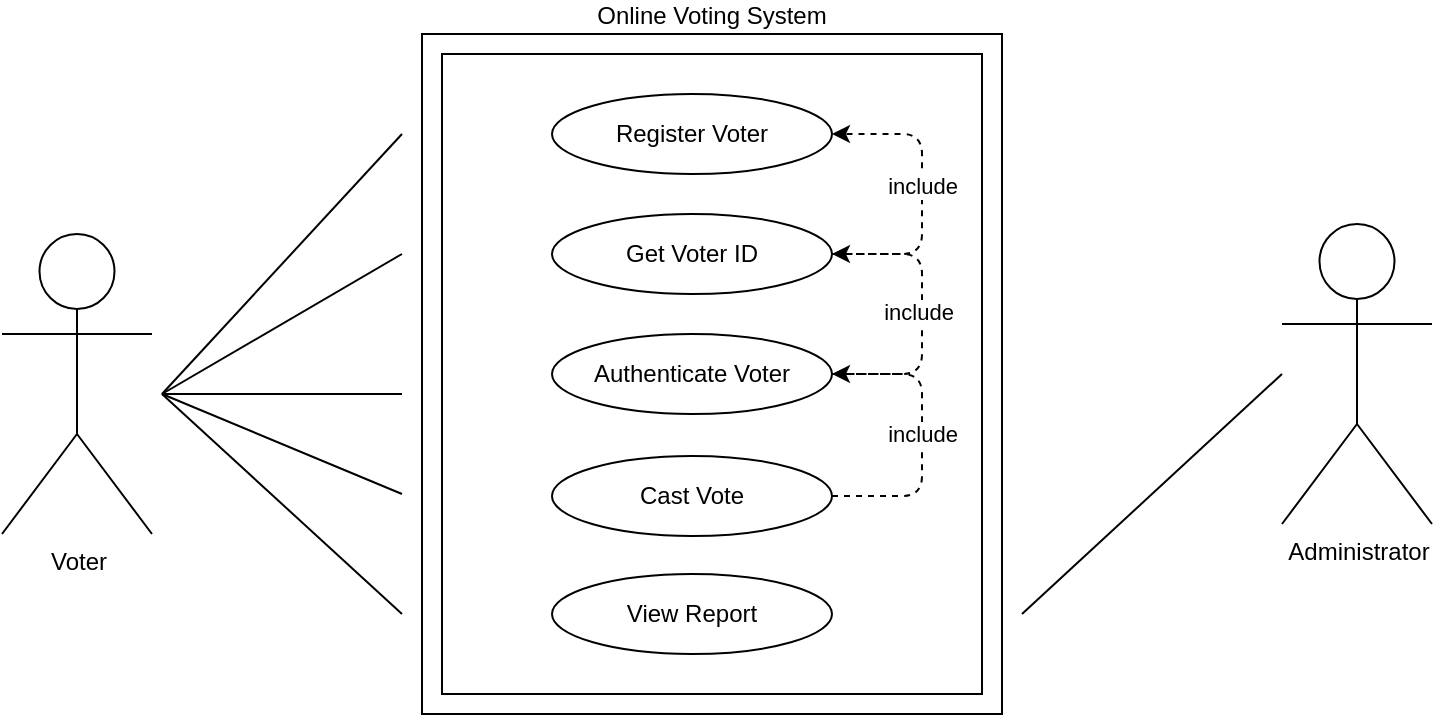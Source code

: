 <mxfile>
    <diagram id="2uyOVLjHOZxbwQp6S2LT" name="Page-1">
        <mxGraphModel dx="738" dy="467" grid="1" gridSize="10" guides="1" tooltips="1" connect="1" arrows="1" fold="1" page="1" pageScale="1" pageWidth="850" pageHeight="1100" math="0" shadow="0">
            <root>
                <mxCell id="0"/>
                <mxCell id="1" parent="0"/>
                <mxCell id="2" value="Administrator" style="shape=umlActor;verticalLabelPosition=bottom;verticalAlign=top;html=1;" parent="1" vertex="1">
                    <mxGeometry x="760" y="295" width="75" height="150" as="geometry"/>
                </mxCell>
                <mxCell id="11" value="Online Voting System" style="verticalLabelPosition=top;verticalAlign=bottom;html=1;shape=mxgraph.basic.frame;dx=10;whiteSpace=wrap;labelPosition=center;align=center;" parent="1" vertex="1">
                    <mxGeometry x="330" y="200" width="290" height="340" as="geometry"/>
                </mxCell>
                <mxCell id="17" value="Register Voter" style="ellipse;whiteSpace=wrap;html=1;" parent="1" vertex="1">
                    <mxGeometry x="395" y="230" width="140" height="40" as="geometry"/>
                </mxCell>
                <mxCell id="30" style="edgeStyle=none;html=1;entryX=1;entryY=0.5;entryDx=0;entryDy=0;dashed=1;" parent="1" source="18" target="17" edge="1">
                    <mxGeometry relative="1" as="geometry">
                        <Array as="points">
                            <mxPoint x="580" y="310"/>
                            <mxPoint x="580" y="250"/>
                        </Array>
                    </mxGeometry>
                </mxCell>
                <mxCell id="31" value="include" style="edgeLabel;html=1;align=center;verticalAlign=middle;resizable=0;points=[];" parent="30" vertex="1" connectable="0">
                    <mxGeometry x="-0.133" relative="1" as="geometry">
                        <mxPoint y="-14" as="offset"/>
                    </mxGeometry>
                </mxCell>
                <mxCell id="18" value="Get Voter ID" style="ellipse;whiteSpace=wrap;html=1;" parent="1" vertex="1">
                    <mxGeometry x="395" y="290" width="140" height="40" as="geometry"/>
                </mxCell>
                <mxCell id="32" style="edgeStyle=none;html=1;entryX=1;entryY=0.5;entryDx=0;entryDy=0;dashed=1;" parent="1" source="19" target="18" edge="1">
                    <mxGeometry relative="1" as="geometry">
                        <Array as="points">
                            <mxPoint x="580" y="370"/>
                            <mxPoint x="580" y="310"/>
                        </Array>
                    </mxGeometry>
                </mxCell>
                <mxCell id="33" value="include" style="edgeLabel;html=1;align=center;verticalAlign=middle;resizable=0;points=[];" parent="32" vertex="1" connectable="0">
                    <mxGeometry x="0.227" y="2" relative="1" as="geometry">
                        <mxPoint y="16" as="offset"/>
                    </mxGeometry>
                </mxCell>
                <mxCell id="19" value="Authenticate Voter" style="ellipse;whiteSpace=wrap;html=1;" parent="1" vertex="1">
                    <mxGeometry x="395" y="350" width="140" height="40" as="geometry"/>
                </mxCell>
                <mxCell id="20" value="View Report" style="ellipse;whiteSpace=wrap;html=1;" parent="1" vertex="1">
                    <mxGeometry x="395" y="470" width="140" height="40" as="geometry"/>
                </mxCell>
                <mxCell id="23" value="" style="endArrow=none;startArrow=none;endFill=0;startFill=0;endSize=8;html=1;verticalAlign=bottom;labelBackgroundColor=none;strokeWidth=1;" parent="1" edge="1">
                    <mxGeometry width="160" relative="1" as="geometry">
                        <mxPoint x="200" y="380" as="sourcePoint"/>
                        <mxPoint x="320" y="380" as="targetPoint"/>
                    </mxGeometry>
                </mxCell>
                <mxCell id="24" value="" style="endArrow=none;startArrow=none;endFill=0;startFill=0;endSize=8;html=1;verticalAlign=bottom;labelBackgroundColor=none;strokeWidth=1;" parent="1" edge="1">
                    <mxGeometry width="160" relative="1" as="geometry">
                        <mxPoint x="200" y="380" as="sourcePoint"/>
                        <mxPoint x="320" y="250" as="targetPoint"/>
                    </mxGeometry>
                </mxCell>
                <mxCell id="25" value="" style="endArrow=none;startArrow=none;endFill=0;startFill=0;endSize=8;html=1;verticalAlign=bottom;labelBackgroundColor=none;strokeWidth=1;" parent="1" edge="1">
                    <mxGeometry width="160" relative="1" as="geometry">
                        <mxPoint x="200" y="380" as="sourcePoint"/>
                        <mxPoint x="320" y="310" as="targetPoint"/>
                    </mxGeometry>
                </mxCell>
                <mxCell id="28" value="" style="endArrow=none;startArrow=none;endFill=0;startFill=0;endSize=8;html=1;verticalAlign=bottom;labelBackgroundColor=none;strokeWidth=1;" parent="1" edge="1">
                    <mxGeometry width="160" relative="1" as="geometry">
                        <mxPoint x="200" y="380" as="sourcePoint"/>
                        <mxPoint x="320" y="430" as="targetPoint"/>
                    </mxGeometry>
                </mxCell>
                <mxCell id="29" value="" style="endArrow=none;startArrow=none;endFill=0;startFill=0;endSize=8;html=1;verticalAlign=bottom;labelBackgroundColor=none;strokeWidth=1;" parent="1" edge="1">
                    <mxGeometry width="160" relative="1" as="geometry">
                        <mxPoint x="200" y="380" as="sourcePoint"/>
                        <mxPoint x="320" y="490" as="targetPoint"/>
                    </mxGeometry>
                </mxCell>
                <mxCell id="35" style="edgeStyle=none;html=1;entryX=1;entryY=0.5;entryDx=0;entryDy=0;dashed=1;" parent="1" source="34" target="19" edge="1">
                    <mxGeometry relative="1" as="geometry">
                        <Array as="points">
                            <mxPoint x="580" y="431"/>
                            <mxPoint x="580" y="370"/>
                        </Array>
                    </mxGeometry>
                </mxCell>
                <mxCell id="37" value="include" style="edgeLabel;html=1;align=center;verticalAlign=middle;resizable=0;points=[];" parent="35" vertex="1" connectable="0">
                    <mxGeometry x="0.152" relative="1" as="geometry">
                        <mxPoint y="11" as="offset"/>
                    </mxGeometry>
                </mxCell>
                <mxCell id="34" value="Cast Vote" style="ellipse;whiteSpace=wrap;html=1;" parent="1" vertex="1">
                    <mxGeometry x="395" y="411" width="140" height="40" as="geometry"/>
                </mxCell>
                <mxCell id="43" value="Voter" style="shape=umlActor;verticalLabelPosition=bottom;verticalAlign=top;html=1;" vertex="1" parent="1">
                    <mxGeometry x="120" y="300" width="75" height="150" as="geometry"/>
                </mxCell>
                <mxCell id="44" value="" style="endArrow=none;startArrow=none;endFill=0;startFill=0;endSize=8;html=1;verticalAlign=bottom;labelBackgroundColor=none;strokeWidth=1;" edge="1" parent="1">
                    <mxGeometry width="160" relative="1" as="geometry">
                        <mxPoint x="630" y="490" as="sourcePoint"/>
                        <mxPoint x="760" y="370" as="targetPoint"/>
                    </mxGeometry>
                </mxCell>
            </root>
        </mxGraphModel>
    </diagram>
</mxfile>